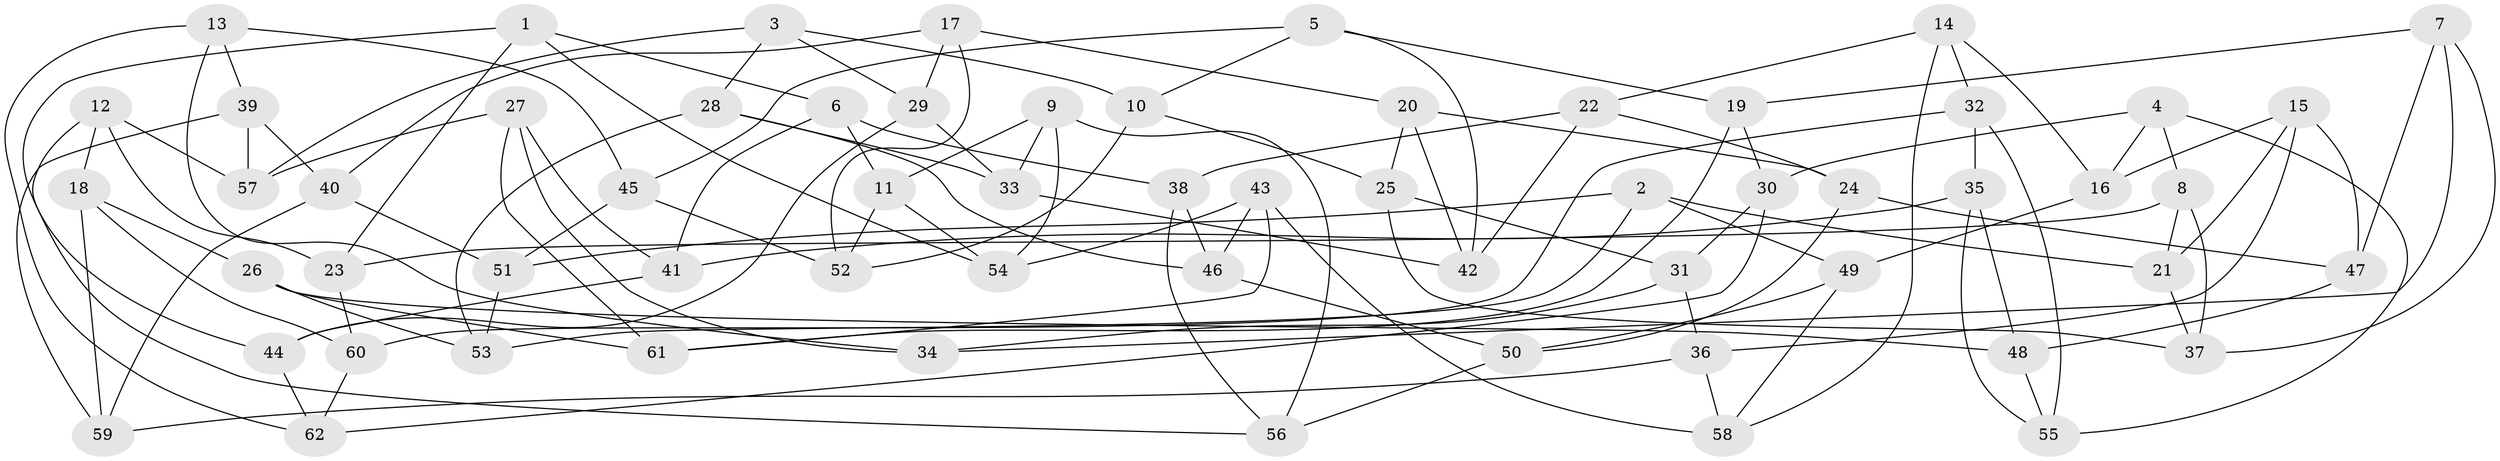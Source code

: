 // Generated by graph-tools (version 1.1) at 2025/38/03/09/25 02:38:08]
// undirected, 62 vertices, 124 edges
graph export_dot {
graph [start="1"]
  node [color=gray90,style=filled];
  1;
  2;
  3;
  4;
  5;
  6;
  7;
  8;
  9;
  10;
  11;
  12;
  13;
  14;
  15;
  16;
  17;
  18;
  19;
  20;
  21;
  22;
  23;
  24;
  25;
  26;
  27;
  28;
  29;
  30;
  31;
  32;
  33;
  34;
  35;
  36;
  37;
  38;
  39;
  40;
  41;
  42;
  43;
  44;
  45;
  46;
  47;
  48;
  49;
  50;
  51;
  52;
  53;
  54;
  55;
  56;
  57;
  58;
  59;
  60;
  61;
  62;
  1 -- 6;
  1 -- 54;
  1 -- 44;
  1 -- 23;
  2 -- 21;
  2 -- 53;
  2 -- 49;
  2 -- 51;
  3 -- 29;
  3 -- 28;
  3 -- 10;
  3 -- 57;
  4 -- 16;
  4 -- 55;
  4 -- 30;
  4 -- 8;
  5 -- 45;
  5 -- 42;
  5 -- 19;
  5 -- 10;
  6 -- 41;
  6 -- 38;
  6 -- 11;
  7 -- 19;
  7 -- 37;
  7 -- 34;
  7 -- 47;
  8 -- 37;
  8 -- 21;
  8 -- 23;
  9 -- 11;
  9 -- 54;
  9 -- 33;
  9 -- 56;
  10 -- 25;
  10 -- 52;
  11 -- 52;
  11 -- 54;
  12 -- 56;
  12 -- 18;
  12 -- 23;
  12 -- 57;
  13 -- 62;
  13 -- 45;
  13 -- 39;
  13 -- 34;
  14 -- 16;
  14 -- 22;
  14 -- 58;
  14 -- 32;
  15 -- 47;
  15 -- 36;
  15 -- 21;
  15 -- 16;
  16 -- 49;
  17 -- 52;
  17 -- 40;
  17 -- 20;
  17 -- 29;
  18 -- 26;
  18 -- 59;
  18 -- 60;
  19 -- 61;
  19 -- 30;
  20 -- 24;
  20 -- 25;
  20 -- 42;
  21 -- 37;
  22 -- 24;
  22 -- 38;
  22 -- 42;
  23 -- 60;
  24 -- 50;
  24 -- 47;
  25 -- 37;
  25 -- 31;
  26 -- 48;
  26 -- 53;
  26 -- 61;
  27 -- 61;
  27 -- 57;
  27 -- 41;
  27 -- 34;
  28 -- 53;
  28 -- 46;
  28 -- 33;
  29 -- 33;
  29 -- 44;
  30 -- 31;
  30 -- 62;
  31 -- 34;
  31 -- 36;
  32 -- 60;
  32 -- 55;
  32 -- 35;
  33 -- 42;
  35 -- 41;
  35 -- 48;
  35 -- 55;
  36 -- 59;
  36 -- 58;
  38 -- 56;
  38 -- 46;
  39 -- 59;
  39 -- 40;
  39 -- 57;
  40 -- 59;
  40 -- 51;
  41 -- 44;
  43 -- 61;
  43 -- 54;
  43 -- 58;
  43 -- 46;
  44 -- 62;
  45 -- 52;
  45 -- 51;
  46 -- 50;
  47 -- 48;
  48 -- 55;
  49 -- 50;
  49 -- 58;
  50 -- 56;
  51 -- 53;
  60 -- 62;
}
